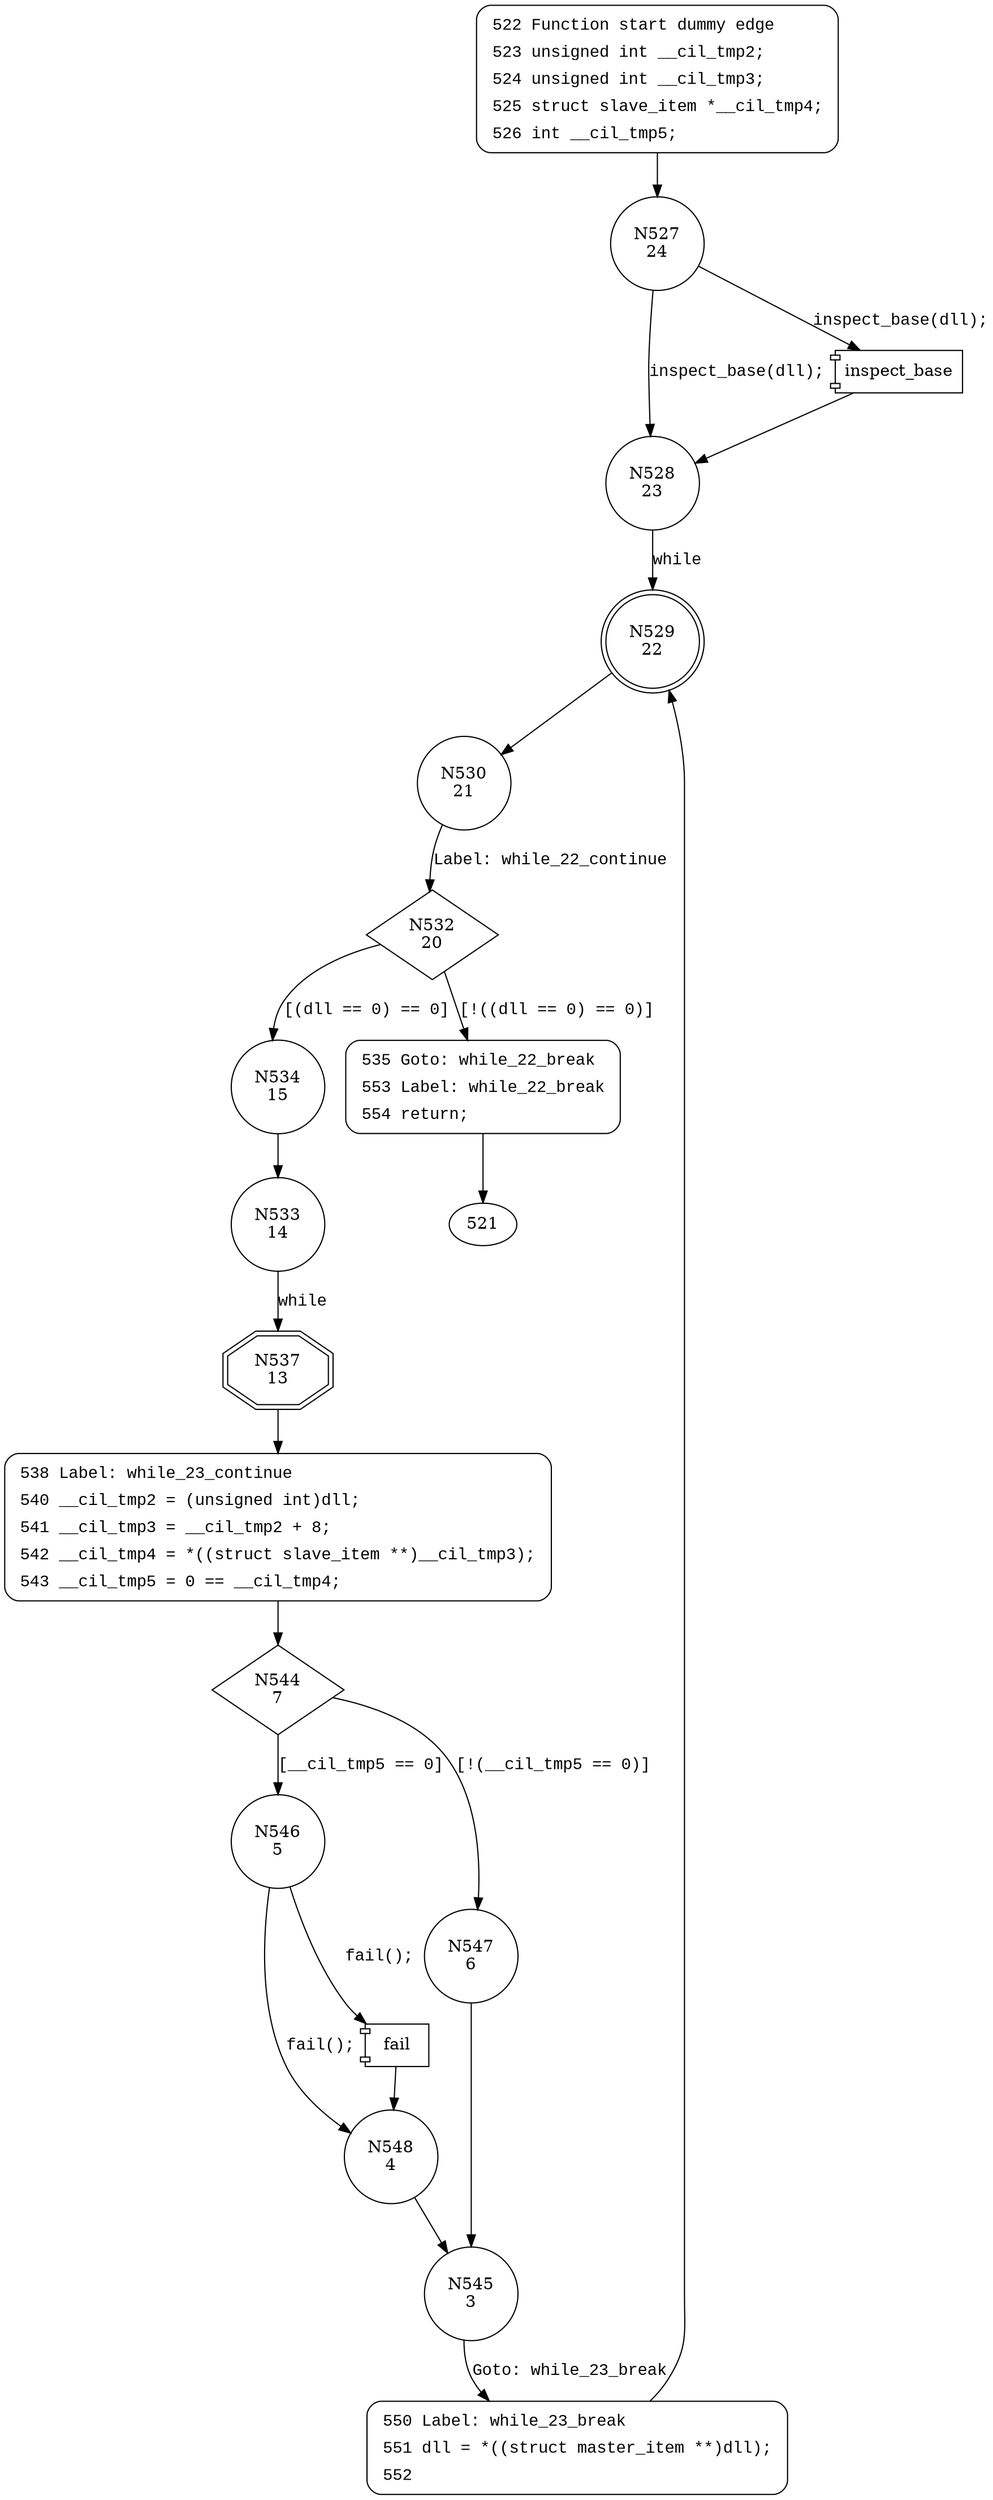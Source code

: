 digraph inspect_init {
527 [shape="circle" label="N527\n24"]
528 [shape="circle" label="N528\n23"]
529 [shape="doublecircle" label="N529\n22"]
530 [shape="circle" label="N530\n21"]
532 [shape="diamond" label="N532\n20"]
534 [shape="circle" label="N534\n15"]
535 [shape="circle" label="N535\n19"]
533 [shape="circle" label="N533\n14"]
537 [shape="doubleoctagon" label="N537\n13"]
538 [shape="circle" label="N538\n12"]
544 [shape="diamond" label="N544\n7"]
546 [shape="circle" label="N546\n5"]
547 [shape="circle" label="N547\n6"]
545 [shape="circle" label="N545\n3"]
550 [shape="circle" label="N550\n2"]
548 [shape="circle" label="N548\n4"]
522 [style="filled,bold" penwidth="1" fillcolor="white" fontname="Courier New" shape="Mrecord" label=<<table border="0" cellborder="0" cellpadding="3" bgcolor="white"><tr><td align="right">522</td><td align="left">Function start dummy edge</td></tr><tr><td align="right">523</td><td align="left">unsigned int __cil_tmp2;</td></tr><tr><td align="right">524</td><td align="left">unsigned int __cil_tmp3;</td></tr><tr><td align="right">525</td><td align="left">struct slave_item *__cil_tmp4;</td></tr><tr><td align="right">526</td><td align="left">int __cil_tmp5;</td></tr></table>>]
522 -> 527[label=""]
535 [style="filled,bold" penwidth="1" fillcolor="white" fontname="Courier New" shape="Mrecord" label=<<table border="0" cellborder="0" cellpadding="3" bgcolor="white"><tr><td align="right">535</td><td align="left">Goto: while_22_break</td></tr><tr><td align="right">553</td><td align="left">Label: while_22_break</td></tr><tr><td align="right">554</td><td align="left">return;</td></tr></table>>]
535 -> 521[label=""]
538 [style="filled,bold" penwidth="1" fillcolor="white" fontname="Courier New" shape="Mrecord" label=<<table border="0" cellborder="0" cellpadding="3" bgcolor="white"><tr><td align="right">538</td><td align="left">Label: while_23_continue</td></tr><tr><td align="right">540</td><td align="left">__cil_tmp2 = (unsigned int)dll;</td></tr><tr><td align="right">541</td><td align="left">__cil_tmp3 = __cil_tmp2 + 8;</td></tr><tr><td align="right">542</td><td align="left">__cil_tmp4 = *((struct slave_item **)__cil_tmp3);</td></tr><tr><td align="right">543</td><td align="left">__cil_tmp5 = 0 == __cil_tmp4;</td></tr></table>>]
538 -> 544[label=""]
550 [style="filled,bold" penwidth="1" fillcolor="white" fontname="Courier New" shape="Mrecord" label=<<table border="0" cellborder="0" cellpadding="3" bgcolor="white"><tr><td align="right">550</td><td align="left">Label: while_23_break</td></tr><tr><td align="right">551</td><td align="left">dll = *((struct master_item **)dll);</td></tr><tr><td align="right">552</td><td align="left"></td></tr></table>>]
550 -> 529[label=""]
100032 [shape="component" label="inspect_base"]
527 -> 100032 [label="inspect_base(dll);" fontname="Courier New"]
100032 -> 528 [label="" fontname="Courier New"]
527 -> 528 [label="inspect_base(dll);" fontname="Courier New"]
528 -> 529 [label="while" fontname="Courier New"]
529 -> 530 [label="" fontname="Courier New"]
532 -> 534 [label="[(dll == 0) == 0]" fontname="Courier New"]
532 -> 535 [label="[!((dll == 0) == 0)]" fontname="Courier New"]
534 -> 533 [label="" fontname="Courier New"]
537 -> 538 [label="" fontname="Courier New"]
544 -> 546 [label="[__cil_tmp5 == 0]" fontname="Courier New"]
544 -> 547 [label="[!(__cil_tmp5 == 0)]" fontname="Courier New"]
545 -> 550 [label="Goto: while_23_break" fontname="Courier New"]
100033 [shape="component" label="fail"]
546 -> 100033 [label="fail();" fontname="Courier New"]
100033 -> 548 [label="" fontname="Courier New"]
546 -> 548 [label="fail();" fontname="Courier New"]
548 -> 545 [label="" fontname="Courier New"]
530 -> 532 [label="Label: while_22_continue" fontname="Courier New"]
533 -> 537 [label="while" fontname="Courier New"]
547 -> 545 [label="" fontname="Courier New"]
}